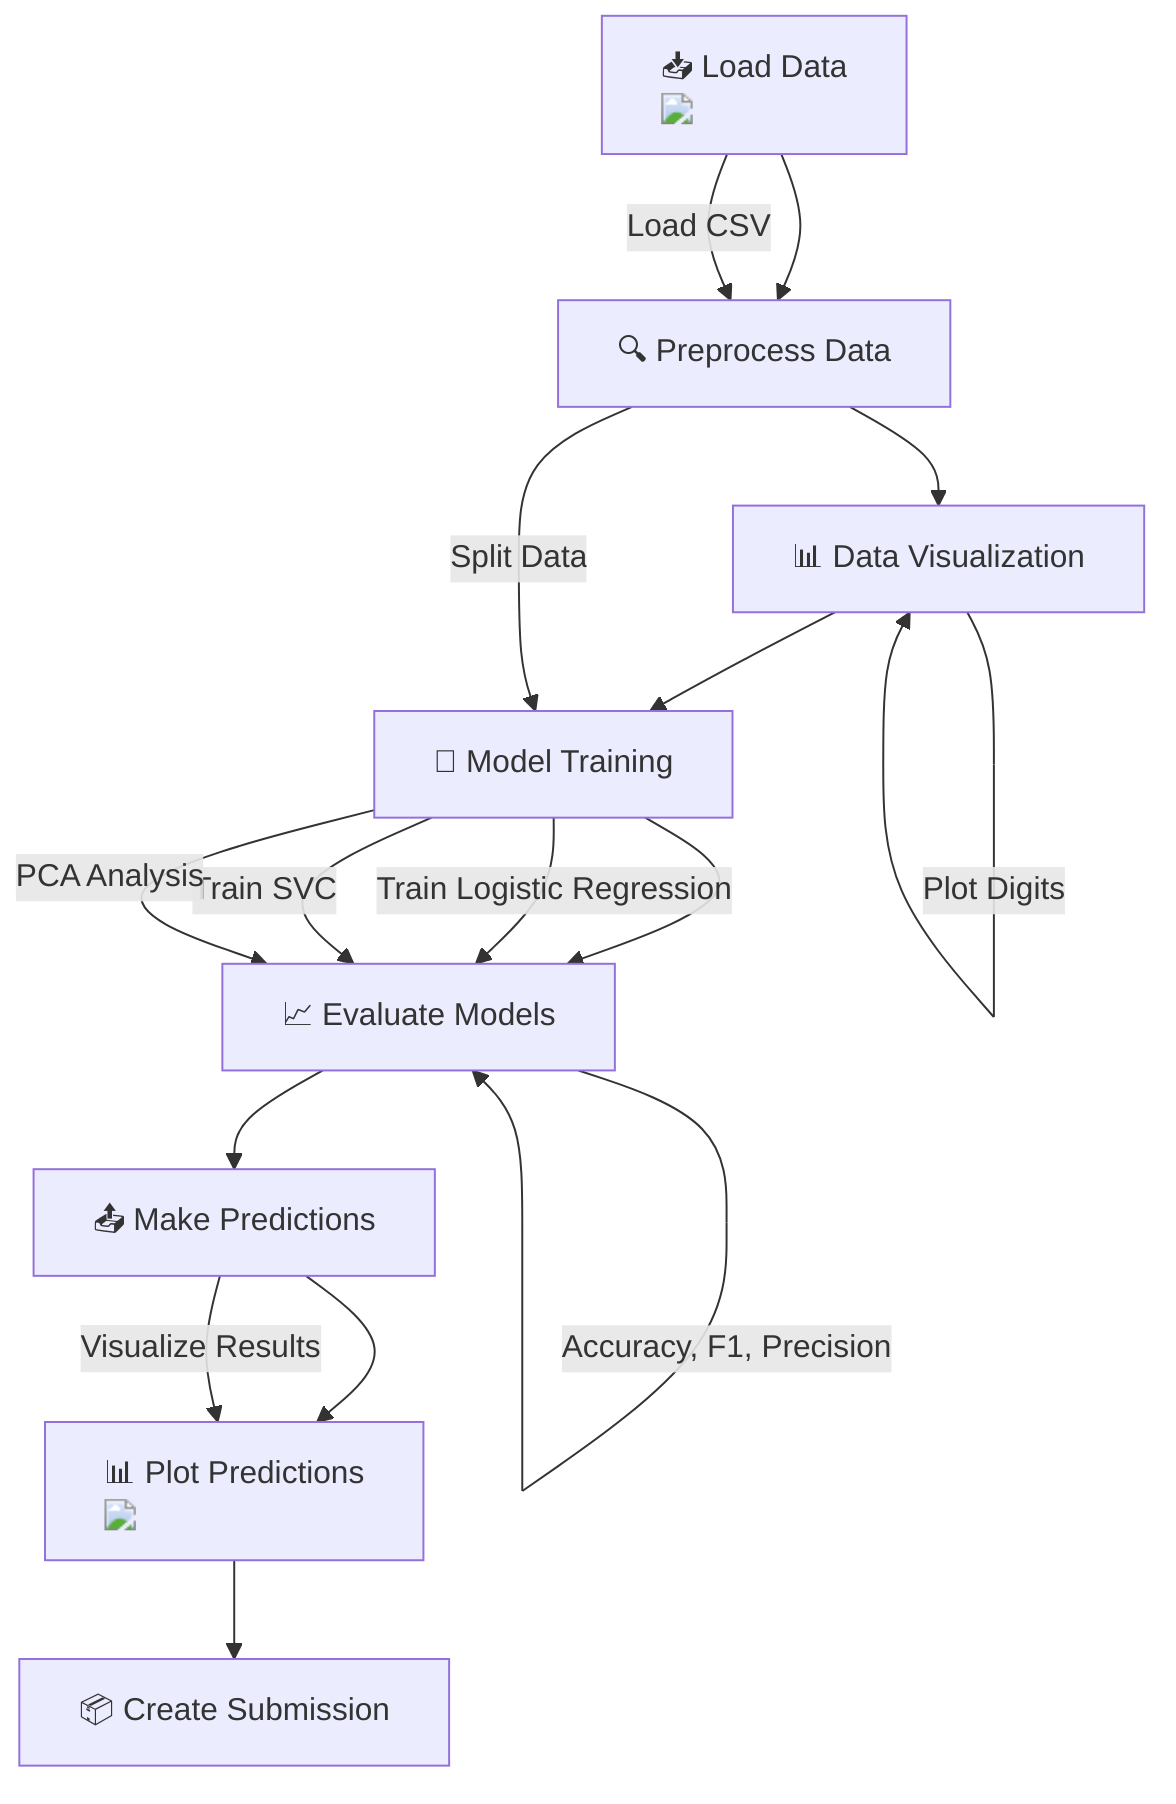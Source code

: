 flowchart TD
    A["📥 Load Data <img src='icons/file.svg' />"] --> B["🔍 Preprocess Data"]
    B --> C["📊 Data Visualization"]
    C --> D["🧠 Model Training"]
    D --> E["📈 Evaluate Models"]
    E --> F["📤 Make Predictions"]
    F --> G["📊 Plot Predictions <img src='dummy_plots/barplot_template.svg' />"]
    G --> H["📦 Create Submission"]
    
    A -->|Load CSV| B
    B -->|Split Data| D
    C -->|Plot Digits| C
    D -->|Train Logistic Regression| E
    D -->|Train SVC| E
    D -->|PCA Analysis| E
    E -->|Accuracy, F1, Precision| E
    F -->|Visualize Results| G
